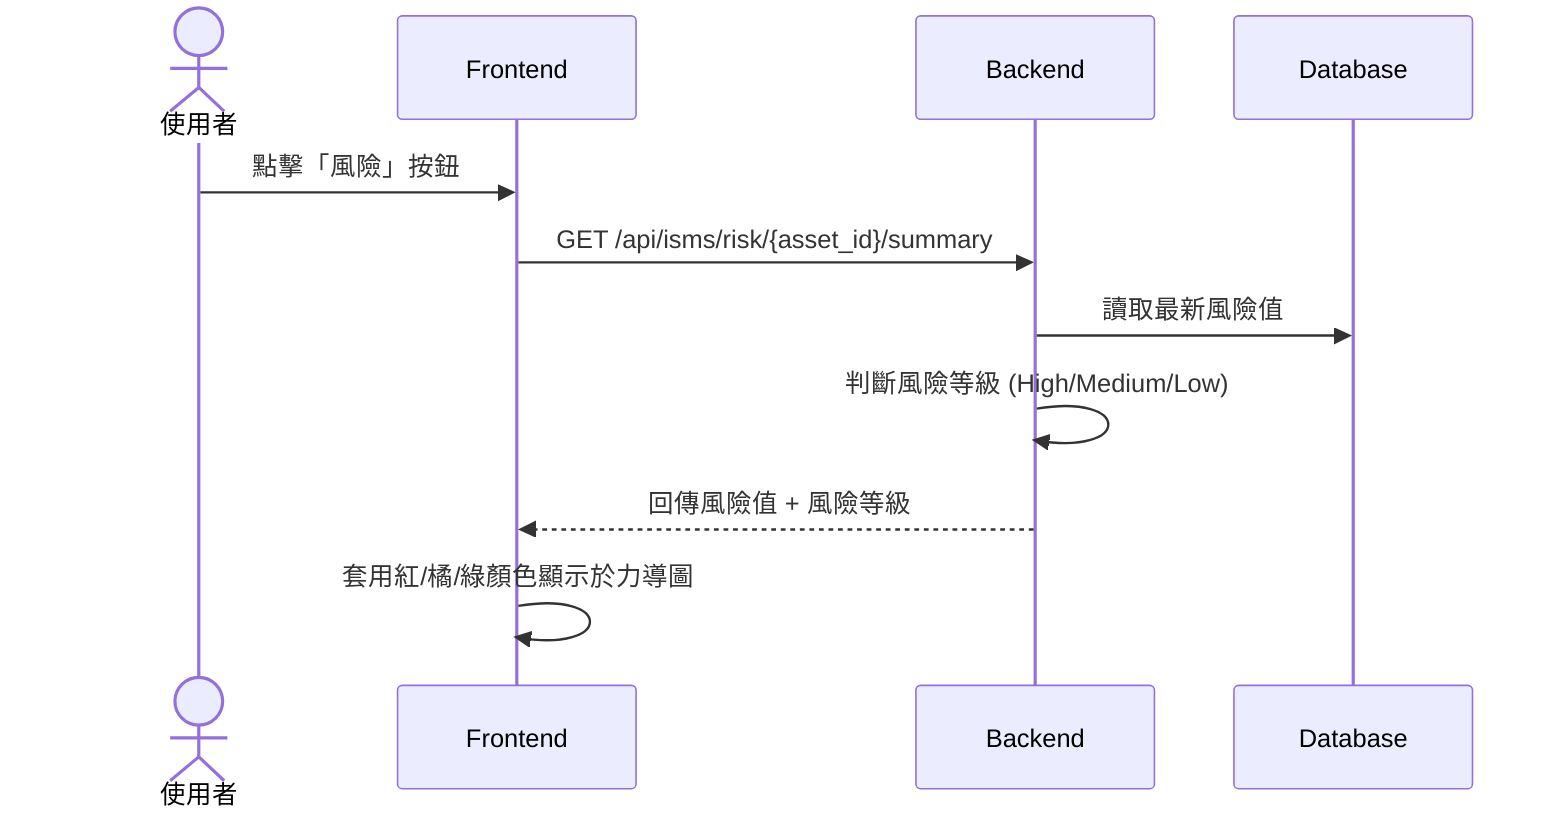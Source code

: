 sequenceDiagram
    actor User as 使用者
    participant Frontend
    participant Backend
    participant Database

    User->>Frontend: 點擊「風險」按鈕
    Frontend->>Backend: GET /api/isms/risk/{asset_id}/summary
    Backend->>Database: 讀取最新風險值
    Backend->>Backend: 判斷風險等級 (High/Medium/Low)
    Backend-->>Frontend: 回傳風險值 + 風險等級
    Frontend->>Frontend: 套用紅/橘/綠顏色顯示於力導圖